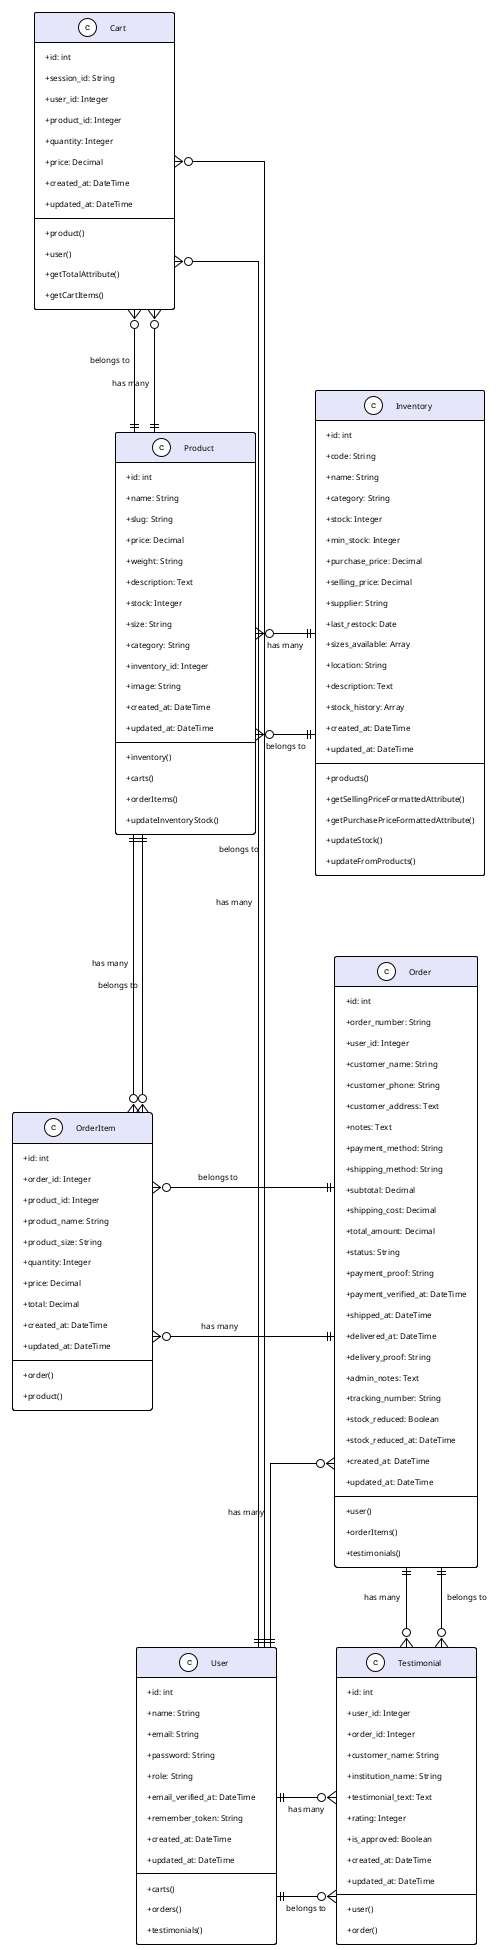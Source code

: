 @startuml Class_Diagram
!theme plain
skinparam classAttributeIconSize 0
skinparam classFontSize 9
skinparam classBackgroundColor White
skinparam classBorderColor Black
skinparam linetype ortho
skinparam nodesep 60
skinparam ranksep 80
skinparam minClassWidth 140
skinparam classAttributeFontSize 8
skinparam classMethodFontSize 8
skinparam padding 5
skinparam minlen 2
skinparam arrowThickness 1
skinparam relationFontSize 8
skinparam classHeaderBackgroundColor #E6E6FA
skinparam classStereotypeFontSize 8
skinparam classBorderThickness 1
skinparam roundCorner 5
skinparam shadowing false
skinparam classAttributeIconSize 0
skinparam packageStyle rectangle
skinparam defaultFontSize 8
skinparam arrowFontSize 8
skinparam relationBackgroundColor White
skinparam relationBorderColor Black
skinparam relationBorderThickness 1
skinparam maxMessageSize 100

class User {
  +id: int
  +name: String
  +email: String
  +password: String
  +role: String
  +email_verified_at: DateTime
  +remember_token: String
  +created_at: DateTime
  +updated_at: DateTime
  --
  +carts()
  +orders()
  +testimonials()
}

class Product {
  +id: int
  +name: String
  +slug: String
  +price: Decimal
  +weight: String
  +description: Text
  +stock: Integer
  +size: String
  +category: String
  +inventory_id: Integer
  +image: String
  +created_at: DateTime
  +updated_at: DateTime
  --
  +inventory()
  +carts()
  +orderItems()
  +updateInventoryStock()
}

class Inventory {
  +id: int
  +code: String
  +name: String
  +category: String
  +stock: Integer
  +min_stock: Integer
  +purchase_price: Decimal
  +selling_price: Decimal
  +supplier: String
  +last_restock: Date
  +sizes_available: Array
  +location: String
  +description: Text
  +stock_history: Array
  +created_at: DateTime
  +updated_at: DateTime
  --
  +products()
  +getSellingPriceFormattedAttribute()
  +getPurchasePriceFormattedAttribute()
  +updateStock()
  +updateFromProducts()
}

class Cart {
  +id: int
  +session_id: String
  +user_id: Integer
  +product_id: Integer
  +quantity: Integer
  +price: Decimal
  +created_at: DateTime
  +updated_at: DateTime
  --
  +product()
  +user()
  +getTotalAttribute()
  +getCartItems()
}

class Order {
  +id: int
  +order_number: String
  +user_id: Integer
  +customer_name: String
  +customer_phone: String
  +customer_address: Text
  +notes: Text
  +payment_method: String
  +shipping_method: String
  +subtotal: Decimal
  +shipping_cost: Decimal
  +total_amount: Decimal
  +status: String
  +payment_proof: String
  +payment_verified_at: DateTime
  +shipped_at: DateTime
  +delivered_at: DateTime
  +delivery_proof: String
  +admin_notes: Text
  +tracking_number: String
  +stock_reduced: Boolean
  +stock_reduced_at: DateTime
  +created_at: DateTime
  +updated_at: DateTime
  --
  +user()
  +orderItems()
  +testimonials()
}

class OrderItem {
  +id: int
  +order_id: Integer
  +product_id: Integer
  +product_name: String
  +product_size: String
  +quantity: Integer
  +price: Decimal
  +total: Decimal
  +created_at: DateTime
  +updated_at: DateTime
  --
  +order()
  +product()
}

class Testimonial {
  +id: int
  +user_id: Integer
  +order_id: Integer
  +customer_name: String
  +institution_name: String
  +testimonial_text: Text
  +rating: Integer
  +is_approved: Boolean
  +created_at: DateTime
  +updated_at: DateTime
  --
  +user()
  +order()
}

' Compact layout positioning similar to reference image
' Position classes in a more structured grid layout
top to bottom direction

' Create invisible connections for positioning with more spacing
Inventory -[hidden]right-> Product
Product -[hidden]down-> OrderItem
User -[hidden]down-> Cart
User -[hidden]right-> Order
Order -[hidden]right-> OrderItem
Order -[hidden]down-> Testimonial

' Additional positioning for better alignment and spacing
Cart -[hidden]right-> OrderItem
Testimonial -[hidden]up-> Cart
Inventory -[hidden]down-> User
Product -[hidden]right-> Order
Cart -[hidden]down-> Testimonial
Inventory -[hidden]right--> Order
User -[hidden]right--> Testimonial

' Relationships
User ||--o{ Cart : "has many"
User ||--o{ Order : "has many"
User ||--o{ Testimonial : "has many"

Product ||--o{ Cart : "has many"
Product }o--|| Inventory : "belongs to"
Product ||--o{ OrderItem : "has many"

Inventory ||--o{ Product : "has many"

Order ||--o{ OrderItem : "has many"
Order ||--o{ Testimonial : "has many"

OrderItem }o--|| Order : "belongs to"
OrderItem }o--|| Product : "belongs to"

Testimonial }o--|| User : "belongs to"
Testimonial }o--|| Order : "belongs to"

Cart }o--|| User : "belongs to"
Cart }o--|| Product : "belongs to"

@enduml